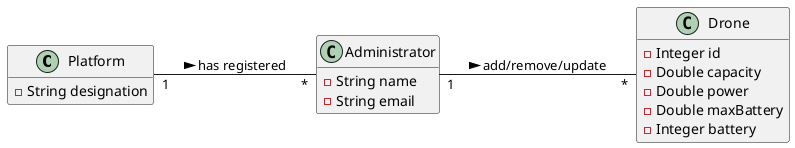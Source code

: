 @startuml

hide methods
left to right direction

class Platform {
  -String designation
}

class Administrator {
  -String name
  -String email
}

class Drone {
  -Integer id
  -Double capacity
  -Double power
  -Double maxBattery
  -Integer battery
}

Platform "1" -- "*" Administrator : has registered >

Administrator "1" -- "*" Drone : add/remove/update >

@enduml
